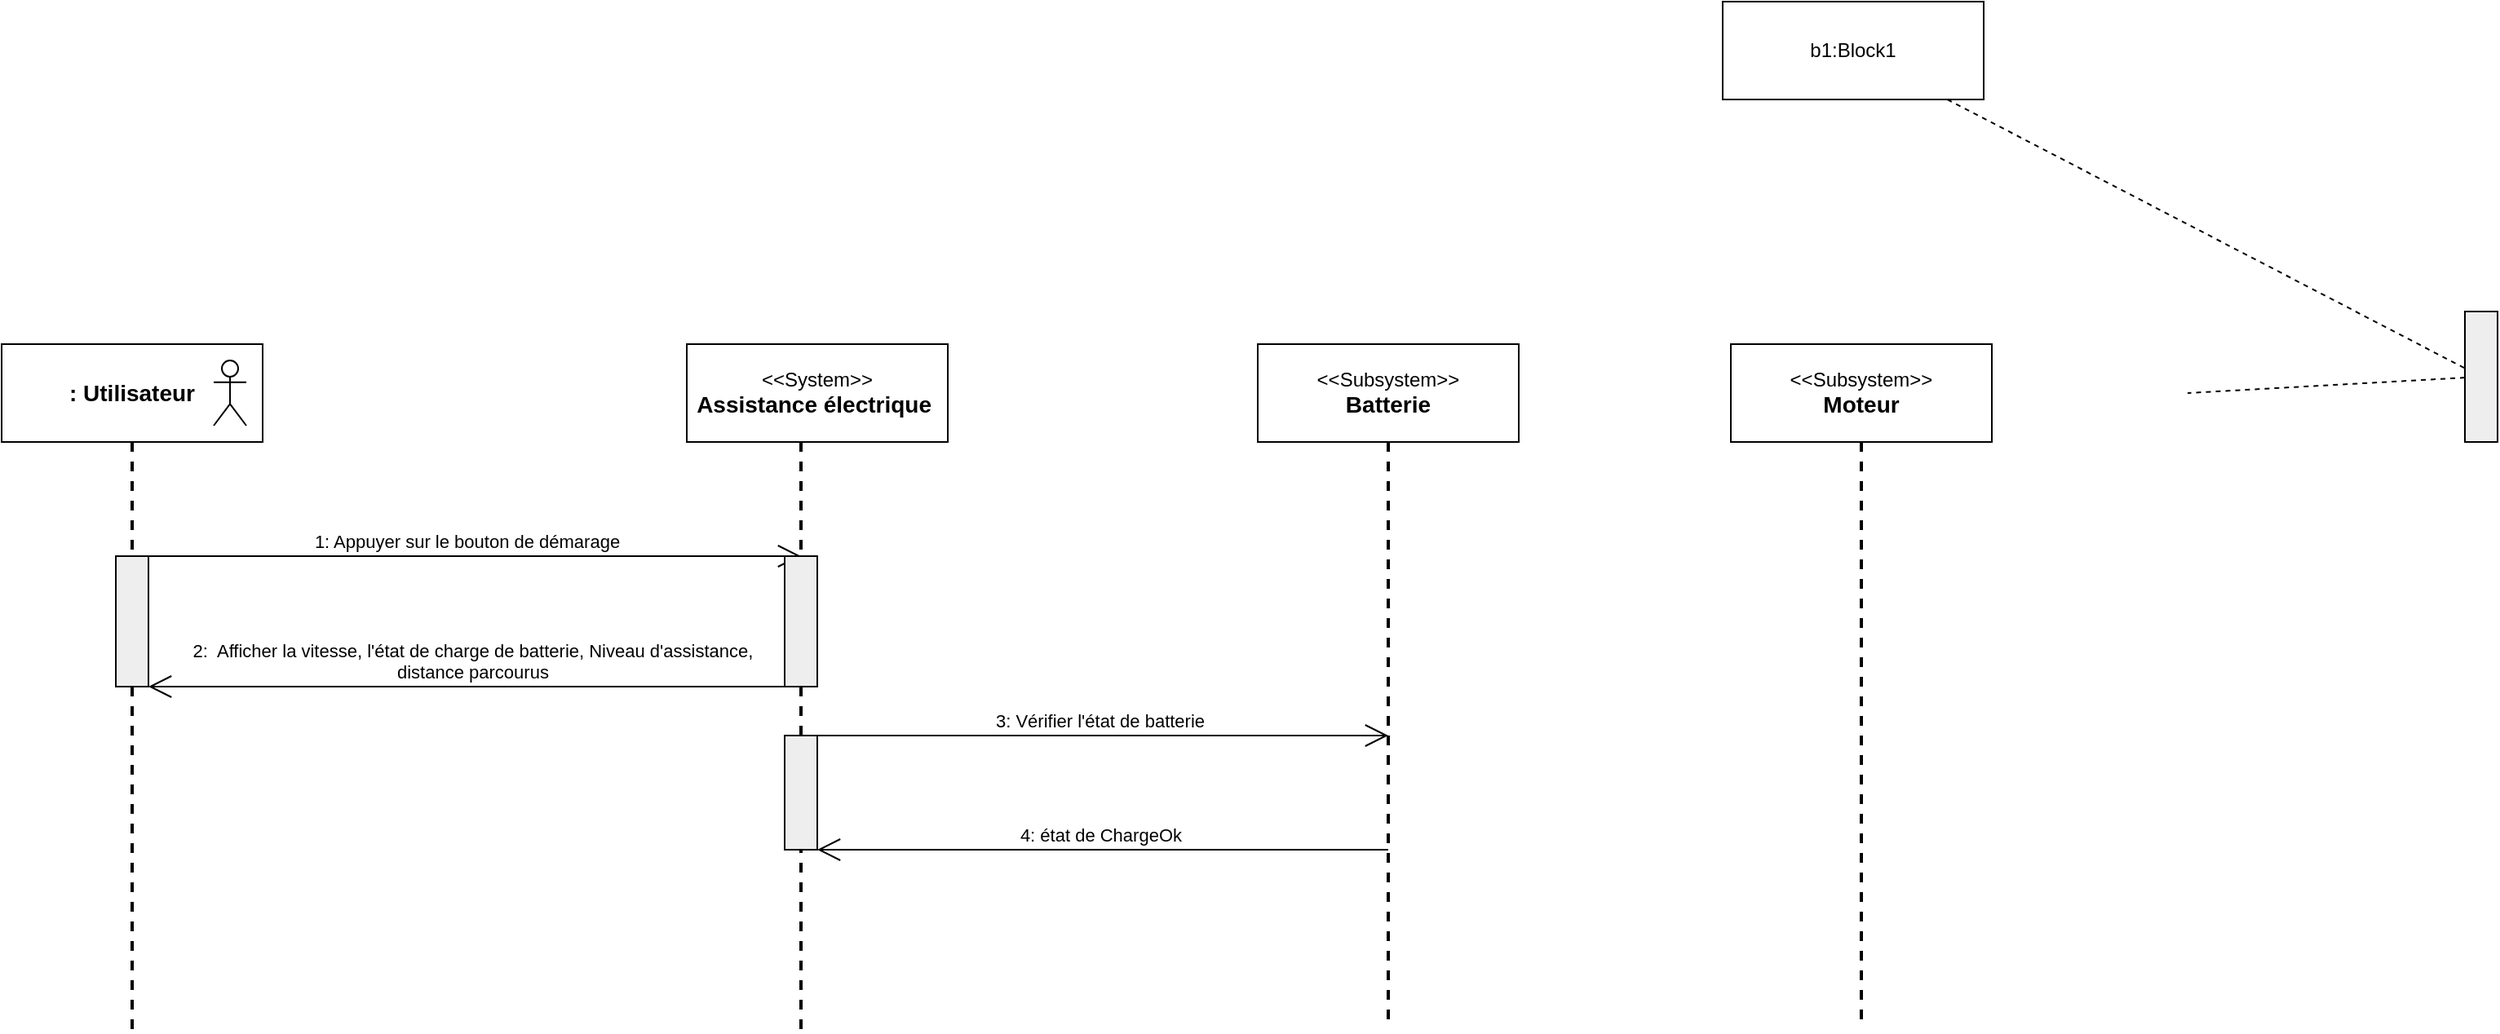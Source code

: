 <mxfile version="22.1.18" type="github">
  <diagram name="Page-1" id="OrSv6cPTH5LckUa_HxwH">
    <mxGraphModel dx="794" dy="1486" grid="1" gridSize="10" guides="1" tooltips="1" connect="1" arrows="1" fold="1" page="1" pageScale="1" pageWidth="850" pageHeight="1100" math="0" shadow="0">
      <root>
        <mxCell id="0" />
        <mxCell id="1" parent="0" />
        <mxCell id="birgMrSsoCt3yu_jcz52-56" value="2:&amp;nbsp; Afficher la vitesse, l&#39;état de charge de batterie, Niveau d&#39;assistance,&amp;nbsp;&lt;br&gt;distance parcourus&amp;nbsp;" style="edgeStyle=none;html=1;endArrow=open;endSize=12;verticalAlign=bottom;rounded=0;entryX=1;entryY=1;entryDx=0;entryDy=0;" edge="1" parent="1" target="birgMrSsoCt3yu_jcz52-33">
          <mxGeometry width="160" relative="1" as="geometry">
            <mxPoint x="550" y="310" as="sourcePoint" />
            <mxPoint x="160" y="280" as="targetPoint" />
            <mxPoint as="offset" />
          </mxGeometry>
        </mxCell>
        <mxCell id="birgMrSsoCt3yu_jcz52-1" value="&lt;b&gt;&lt;font style=&quot;font-size: 14px;&quot;&gt;: Utilisateur&lt;/font&gt;&lt;/b&gt;" style="shape=rect;html=1;whiteSpace=wrap;align=center;" vertex="1" parent="1">
          <mxGeometry x="60" y="100" width="160" height="60" as="geometry" />
        </mxCell>
        <mxCell id="birgMrSsoCt3yu_jcz52-2" value="" style="edgeStyle=none;html=1;endArrow=none;align=center;verticalAlign=bottom;exitX=0.5;exitY=1;rounded=0;strokeWidth=2;dashed=1;" edge="1" source="birgMrSsoCt3yu_jcz52-33" parent="1">
          <mxGeometry x="1" relative="1" as="geometry">
            <mxPoint x="140" y="520" as="targetPoint" />
          </mxGeometry>
        </mxCell>
        <mxCell id="birgMrSsoCt3yu_jcz52-4" value="" style="edgeStyle=none;html=1;endArrow=none;align=center;verticalAlign=bottom;exitX=0.5;exitY=1;rounded=0;strokeWidth=2;dashed=1;" edge="1" parent="1" source="birgMrSsoCt3yu_jcz52-57">
          <mxGeometry x="1" relative="1" as="geometry">
            <mxPoint x="550" y="520" as="targetPoint" />
            <mxPoint x="555" y="160" as="sourcePoint" />
          </mxGeometry>
        </mxCell>
        <mxCell id="birgMrSsoCt3yu_jcz52-5" value="&amp;lt;&amp;lt;Subsystem&amp;gt;&amp;gt;&lt;br&gt;&lt;b&gt;&lt;font style=&quot;font-size: 14px;&quot;&gt;Moteur&lt;/font&gt;&lt;/b&gt;" style="shape=rect;html=1;whiteSpace=wrap;align=center;" vertex="1" parent="1">
          <mxGeometry x="1120" y="100" width="160" height="60" as="geometry" />
        </mxCell>
        <mxCell id="birgMrSsoCt3yu_jcz52-6" value="" style="edgeStyle=none;html=1;endArrow=none;align=center;verticalAlign=bottom;exitX=0.5;exitY=1;rounded=0;exitDx=0;exitDy=0;strokeWidth=2;dashed=1;" edge="1" parent="1">
          <mxGeometry x="1" relative="1" as="geometry">
            <mxPoint x="1200" y="520" as="targetPoint" />
            <mxPoint x="1200" y="160" as="sourcePoint" />
          </mxGeometry>
        </mxCell>
        <mxCell id="birgMrSsoCt3yu_jcz52-7" value="&amp;lt;&amp;lt;Subsystem&amp;gt;&amp;gt;&lt;br&gt;&lt;b&gt;&lt;font style=&quot;font-size: 14px;&quot;&gt;Batterie&lt;/font&gt;&lt;/b&gt;" style="shape=rect;html=1;whiteSpace=wrap;align=center;" vertex="1" parent="1">
          <mxGeometry x="830" y="100" width="160" height="60" as="geometry" />
        </mxCell>
        <mxCell id="birgMrSsoCt3yu_jcz52-8" value="" style="edgeStyle=none;html=1;endArrow=none;align=center;verticalAlign=bottom;exitX=0.5;exitY=1;rounded=0;strokeWidth=2;dashed=1;" edge="1" parent="1" source="birgMrSsoCt3yu_jcz52-7">
          <mxGeometry x="1" relative="1" as="geometry">
            <mxPoint x="910" y="520" as="targetPoint" />
          </mxGeometry>
        </mxCell>
        <mxCell id="birgMrSsoCt3yu_jcz52-29" value="b1:Block1" style="shape=rect;html=1;whiteSpace=wrap;align=center;" vertex="1" parent="1">
          <mxGeometry x="1115" y="-110" width="160" height="60" as="geometry" />
        </mxCell>
        <mxCell id="birgMrSsoCt3yu_jcz52-30" value="" style="shape=rect;html=1;fillColor=#eeeeee;" vertex="1" parent="1">
          <mxGeometry x="1570" y="80" width="20" height="80" as="geometry" />
        </mxCell>
        <mxCell id="birgMrSsoCt3yu_jcz52-31" value="" style="edgeStyle=none;html=1;dashed=1;endArrow=none;rounded=0;" edge="1" source="birgMrSsoCt3yu_jcz52-29" target="birgMrSsoCt3yu_jcz52-30" parent="1">
          <mxGeometry relative="1" as="geometry" />
        </mxCell>
        <mxCell id="birgMrSsoCt3yu_jcz52-32" value="" style="edgeStyle=none;html=1;dashed=1;endArrow=none;rounded=0;" edge="1" source="birgMrSsoCt3yu_jcz52-30" parent="1">
          <mxGeometry x="1" relative="1" as="geometry">
            <mxPoint x="1400" y="130" as="targetPoint" />
          </mxGeometry>
        </mxCell>
        <mxCell id="birgMrSsoCt3yu_jcz52-34" value="" style="edgeStyle=none;html=1;endArrow=none;align=center;verticalAlign=bottom;exitX=0.5;exitY=1;rounded=0;strokeWidth=2;dashed=1;" edge="1" parent="1" source="birgMrSsoCt3yu_jcz52-1" target="birgMrSsoCt3yu_jcz52-33">
          <mxGeometry x="1" relative="1" as="geometry">
            <mxPoint x="140" y="520" as="targetPoint" />
            <mxPoint x="140" y="160" as="sourcePoint" />
          </mxGeometry>
        </mxCell>
        <mxCell id="birgMrSsoCt3yu_jcz52-33" value="" style="shape=rect;html=1;fillColor=#eeeeee;" vertex="1" parent="1">
          <mxGeometry x="130" y="230" width="20" height="80" as="geometry" />
        </mxCell>
        <mxCell id="birgMrSsoCt3yu_jcz52-43" value="" style="shape=umlActor;html=1;verticalLabelPosition=bottom;verticalAlign=top;align=center;" vertex="1" parent="1">
          <mxGeometry x="190" y="110" width="20" height="40" as="geometry" />
        </mxCell>
        <mxCell id="birgMrSsoCt3yu_jcz52-47" value="&amp;lt;&amp;lt;System&amp;gt;&amp;gt;&lt;br&gt;&lt;b&gt;&lt;font style=&quot;font-size: 14px;&quot;&gt;Assistance électrique&amp;nbsp;&lt;/font&gt;&lt;/b&gt;" style="shape=rect;html=1;whiteSpace=wrap;align=center;" vertex="1" parent="1">
          <mxGeometry x="480" y="100" width="160" height="60" as="geometry" />
        </mxCell>
        <mxCell id="birgMrSsoCt3yu_jcz52-54" value="1: Appuyer sur le bouton de démarage" style="edgeStyle=none;html=1;endArrow=open;endSize=12;verticalAlign=bottom;rounded=0;" edge="1" parent="1">
          <mxGeometry width="160" relative="1" as="geometry">
            <mxPoint x="140" y="230" as="sourcePoint" />
            <mxPoint x="550" y="230" as="targetPoint" />
            <mxPoint as="offset" />
          </mxGeometry>
        </mxCell>
        <mxCell id="birgMrSsoCt3yu_jcz52-58" value="" style="edgeStyle=none;html=1;endArrow=none;align=center;verticalAlign=bottom;rounded=0;strokeWidth=2;dashed=1;" edge="1" parent="1" target="birgMrSsoCt3yu_jcz52-57">
          <mxGeometry x="1" relative="1" as="geometry">
            <mxPoint x="555" y="520" as="targetPoint" />
            <mxPoint x="550" y="160" as="sourcePoint" />
          </mxGeometry>
        </mxCell>
        <mxCell id="birgMrSsoCt3yu_jcz52-57" value="" style="shape=rect;html=1;fillColor=#eeeeee;" vertex="1" parent="1">
          <mxGeometry x="540" y="230" width="20" height="80" as="geometry" />
        </mxCell>
        <mxCell id="birgMrSsoCt3yu_jcz52-59" value="3: Vérifier l&#39;état de batterie" style="edgeStyle=none;html=1;endArrow=open;endSize=12;verticalAlign=bottom;rounded=0;exitX=0.75;exitY=0;exitDx=0;exitDy=0;" edge="1" parent="1" source="birgMrSsoCt3yu_jcz52-62">
          <mxGeometry width="160" relative="1" as="geometry">
            <mxPoint x="580" y="350" as="sourcePoint" />
            <mxPoint x="910" y="340" as="targetPoint" />
            <mxPoint as="offset" />
          </mxGeometry>
        </mxCell>
        <mxCell id="birgMrSsoCt3yu_jcz52-60" value="4: état de ChargeOk&amp;nbsp;" style="edgeStyle=none;html=1;endArrow=open;endSize=12;verticalAlign=bottom;rounded=0;entryX=1;entryY=1;entryDx=0;entryDy=0;" edge="1" parent="1" target="birgMrSsoCt3yu_jcz52-62">
          <mxGeometry width="160" relative="1" as="geometry">
            <mxPoint x="910" y="410" as="sourcePoint" />
            <mxPoint x="590" y="394" as="targetPoint" />
            <mxPoint as="offset" />
          </mxGeometry>
        </mxCell>
        <mxCell id="birgMrSsoCt3yu_jcz52-62" value="" style="shape=rect;html=1;fillColor=#eeeeee;" vertex="1" parent="1">
          <mxGeometry x="540" y="340" width="20" height="70" as="geometry" />
        </mxCell>
      </root>
    </mxGraphModel>
  </diagram>
</mxfile>
